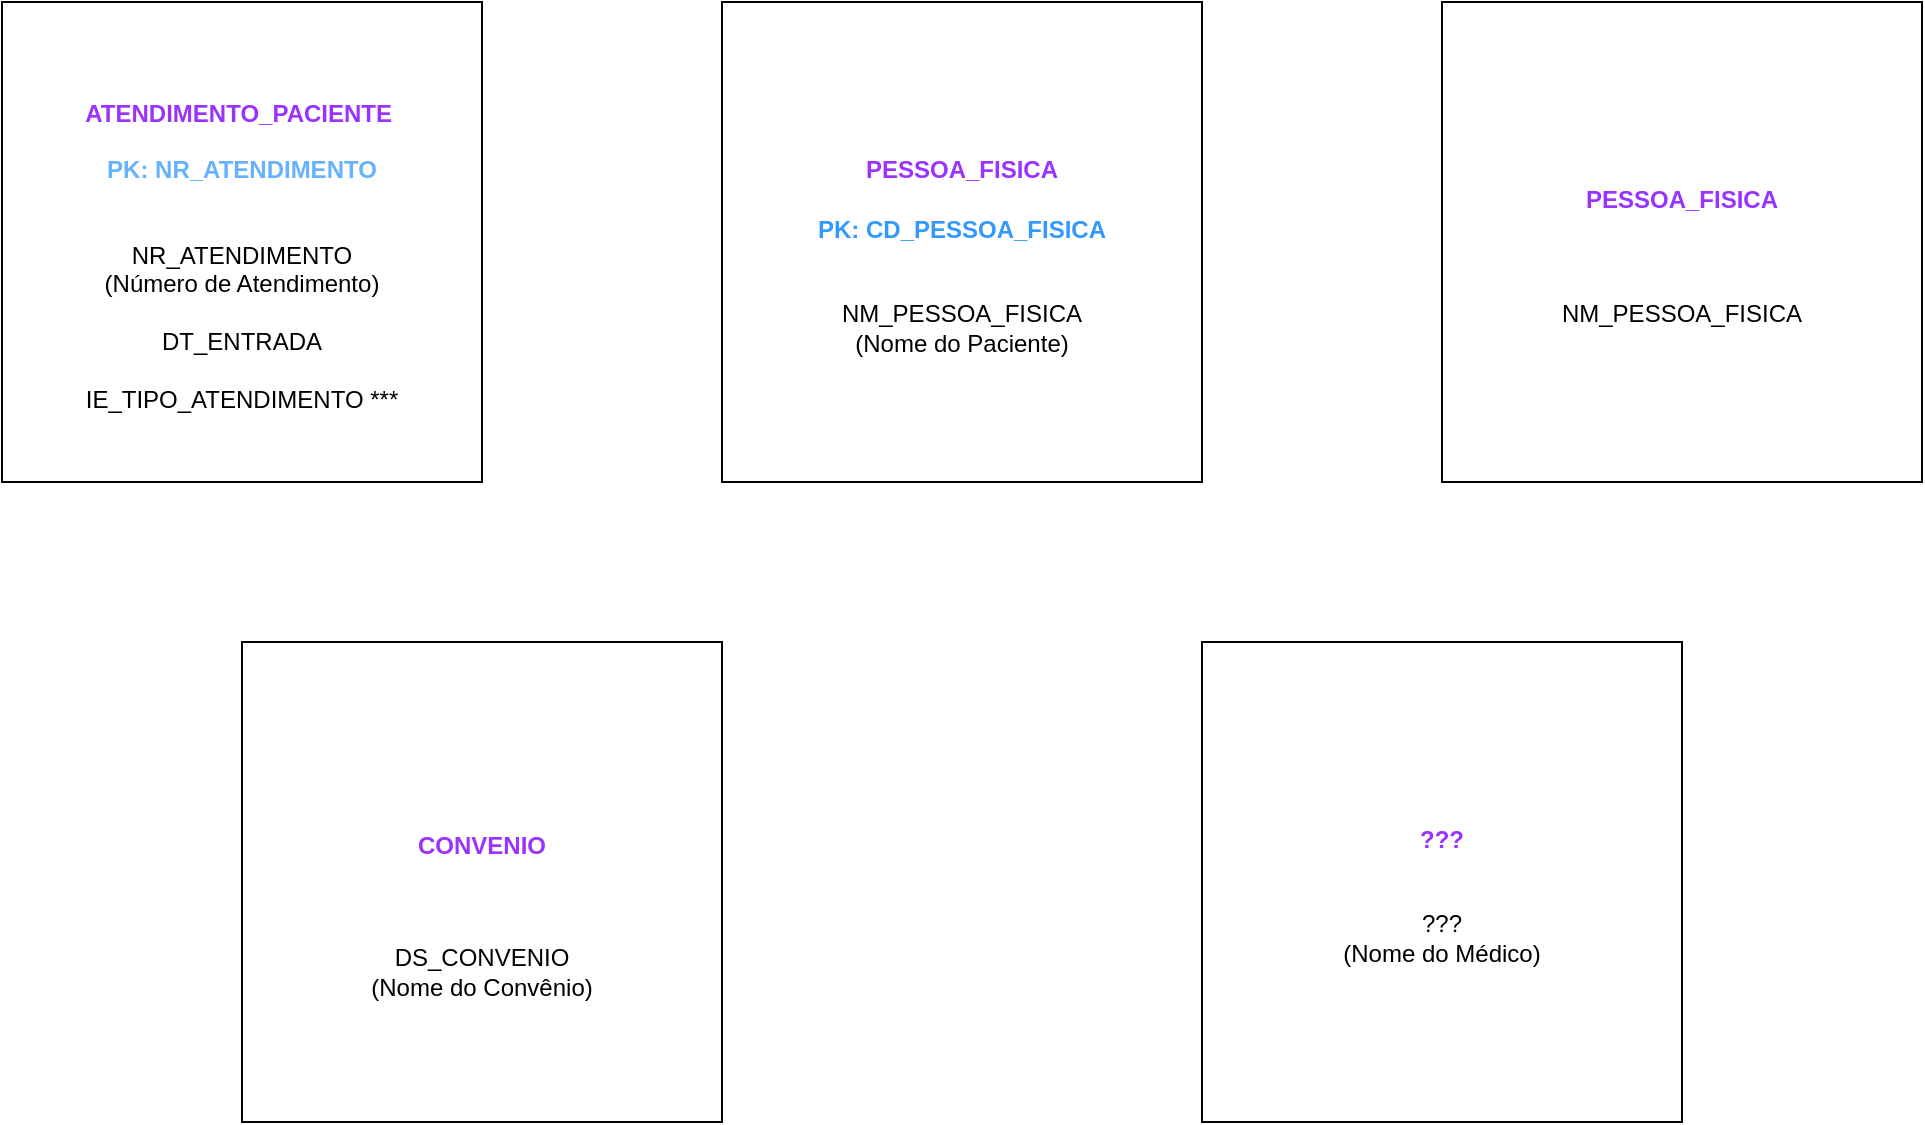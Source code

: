 <mxfile version="21.5.0" type="github">
  <diagram name="Página-1" id="lAkauPNYXJCJpmrshA1p">
    <mxGraphModel dx="1114" dy="576" grid="1" gridSize="10" guides="1" tooltips="1" connect="1" arrows="1" fold="1" page="1" pageScale="1" pageWidth="827" pageHeight="1169" math="0" shadow="0">
      <root>
        <mxCell id="0" />
        <mxCell id="1" parent="0" />
        <mxCell id="IgNpNBEaQOaBEe1fBpIL-1" value="&lt;p style=&quot;line-height: 150%;&quot; class=&quot;MsoNoSpacing&quot;&gt;&lt;b&gt;&lt;font color=&quot;#9933ff&quot;&gt;ATENDIMENTO_PACIENTE&lt;/font&gt;&lt;/b&gt;&lt;span style=&quot;background-color: initial;&quot;&gt;&amp;nbsp;&lt;/span&gt;&lt;/p&gt;&lt;span style=&quot;background-color: rgb(255, 255, 255);&quot;&gt;&lt;font color=&quot;#66b2ff&quot;&gt;&lt;b&gt;PK: NR_ATENDIMENTO&lt;/b&gt;&lt;/font&gt;&lt;/span&gt;&lt;div style=&quot;&quot;&gt;&lt;span style=&quot;background-color: initial;&quot;&gt;&lt;br&gt;&lt;/span&gt;&lt;/div&gt;&lt;div style=&quot;background-color: initial;&quot;&gt;&lt;span style=&quot;background-color: initial;&quot;&gt;&lt;br&gt;&lt;/span&gt;&lt;/div&gt;&lt;div style=&quot;background-color: initial;&quot;&gt;&lt;span style=&quot;background-color: initial;&quot;&gt;NR_ATENDIMENTO&lt;/span&gt;&lt;/div&gt;&lt;div style=&quot;background-color: initial;&quot;&gt;&lt;span style=&quot;background-color: initial;&quot;&gt;(Número de Atendimento)&lt;/span&gt;&lt;/div&gt;&lt;div style=&quot;background-color: initial;&quot;&gt;&lt;span style=&quot;background-color: initial;&quot;&gt;&lt;br&gt;&lt;/span&gt;&lt;/div&gt;&lt;div style=&quot;background-color: initial;&quot;&gt;DT_ENTRADA&lt;span style=&quot;background-color: initial;&quot;&gt;&lt;br&gt;&lt;/span&gt;&lt;/div&gt;&lt;div style=&quot;background-color: initial;&quot;&gt;&lt;br&gt;&lt;/div&gt;&lt;div style=&quot;background-color: initial;&quot;&gt;IE_TIPO_ATENDIMENTO ***&lt;br&gt;&lt;/div&gt;" style="whiteSpace=wrap;html=1;aspect=fixed;align=center;verticalAlign=middle;" vertex="1" parent="1">
          <mxGeometry x="80" y="80" width="240" height="240" as="geometry" />
        </mxCell>
        <mxCell id="IgNpNBEaQOaBEe1fBpIL-3" value="&lt;p style=&quot;line-height: 150%;&quot; class=&quot;MsoNoSpacing&quot;&gt;&lt;b&gt;&lt;font color=&quot;#9933ff&quot;&gt;PESSOA_FISICA&lt;/font&gt;&lt;/b&gt;&lt;/p&gt;&lt;p style=&quot;line-height: 150%;&quot; class=&quot;MsoNoSpacing&quot;&gt;&lt;b style=&quot;&quot;&gt;&lt;font color=&quot;#3399ff&quot;&gt;PK: CD_PESSOA_FISICA&lt;/font&gt;&lt;/b&gt;&lt;/p&gt;&lt;span style=&quot;background-color: initial;&quot;&gt;&lt;div style=&quot;&quot;&gt;&lt;span style=&quot;background-color: initial;&quot;&gt;&lt;br&gt;&lt;/span&gt;&lt;/div&gt;&lt;div style=&quot;&quot;&gt;&lt;span style=&quot;background-color: initial;&quot;&gt;NM_PESSOA_FISICA&lt;/span&gt;&lt;/div&gt;&lt;div style=&quot;&quot;&gt;&lt;span style=&quot;background-color: initial;&quot;&gt;(Nome do Paciente)&lt;/span&gt;&lt;/div&gt;&lt;/span&gt;" style="whiteSpace=wrap;html=1;aspect=fixed;verticalAlign=middle;align=center;" vertex="1" parent="1">
          <mxGeometry x="440" y="80" width="240" height="240" as="geometry" />
        </mxCell>
        <mxCell id="IgNpNBEaQOaBEe1fBpIL-4" value="&lt;p style=&quot;line-height: 150%;&quot; class=&quot;MsoNoSpacing&quot;&gt;&lt;b&gt;&lt;font color=&quot;#9933ff&quot;&gt;PESSOA_FISICA&lt;/font&gt;&lt;/b&gt;&lt;/p&gt;&lt;span style=&quot;background-color: initial;&quot;&gt;&lt;br&gt;&lt;br&gt;NM_PESSOA_FISICA&lt;/span&gt;" style="whiteSpace=wrap;html=1;aspect=fixed;align=center;" vertex="1" parent="1">
          <mxGeometry x="800" y="80" width="240" height="240" as="geometry" />
        </mxCell>
        <mxCell id="IgNpNBEaQOaBEe1fBpIL-6" value="&lt;p style=&quot;line-height: 150%;&quot; class=&quot;MsoNoSpacing&quot;&gt;&lt;br&gt;&lt;br&gt;&lt;/p&gt;&lt;div style=&quot;&quot;&gt;&lt;b style=&quot;background-color: initial;&quot;&gt;&lt;font color=&quot;#9933ff&quot;&gt;CONVENIO&lt;/font&gt;&lt;/b&gt;&lt;/div&gt;&lt;p&gt;&lt;/p&gt;&lt;span style=&quot;background-color: initial;&quot;&gt;&lt;div style=&quot;&quot;&gt;&lt;p style=&quot;line-height: 150%;&quot; class=&quot;MsoNoSpacing&quot;&gt;&lt;span style=&quot;background-color: initial;&quot;&gt;&lt;br&gt;&lt;/span&gt;&lt;/p&gt;&lt;p style=&quot;line-height: 150%;&quot; class=&quot;MsoNoSpacing&quot;&gt;&lt;/p&gt;&lt;div style=&quot;&quot;&gt;&lt;span style=&quot;background-color: initial;&quot;&gt;DS_CONVENIO&lt;/span&gt;&lt;/div&gt;&lt;div style=&quot;&quot;&gt;&lt;span style=&quot;background-color: initial;&quot;&gt;(Nome do Convênio)&lt;/span&gt;&lt;/div&gt;&lt;p&gt;&lt;/p&gt;&lt;p style=&quot;line-height: 150%;&quot; class=&quot;MsoNoSpacing&quot;&gt;&lt;/p&gt;&lt;/div&gt;&lt;div style=&quot;&quot;&gt;&lt;br&gt;&lt;/div&gt;&lt;/span&gt;" style="whiteSpace=wrap;html=1;aspect=fixed;align=center;verticalAlign=middle;" vertex="1" parent="1">
          <mxGeometry x="200" y="400" width="240" height="240" as="geometry" />
        </mxCell>
        <mxCell id="IgNpNBEaQOaBEe1fBpIL-7" value="&lt;p style=&quot;line-height: 150%;&quot; class=&quot;MsoNoSpacing&quot;&gt;&lt;b&gt;&lt;font color=&quot;#9933ff&quot;&gt;???&lt;/font&gt;&lt;/b&gt;&lt;/p&gt;&lt;span style=&quot;background-color: initial;&quot;&gt;&lt;div style=&quot;&quot;&gt;&lt;br&gt;&lt;/div&gt;&lt;div style=&quot;&quot;&gt;&lt;span style=&quot;background-color: initial;&quot;&gt;???&lt;/span&gt;&lt;/div&gt;&lt;div style=&quot;&quot;&gt;(Nome do Médico)&lt;/div&gt;&lt;/span&gt;" style="whiteSpace=wrap;html=1;aspect=fixed;align=center;verticalAlign=middle;" vertex="1" parent="1">
          <mxGeometry x="680" y="400" width="240" height="240" as="geometry" />
        </mxCell>
      </root>
    </mxGraphModel>
  </diagram>
</mxfile>
